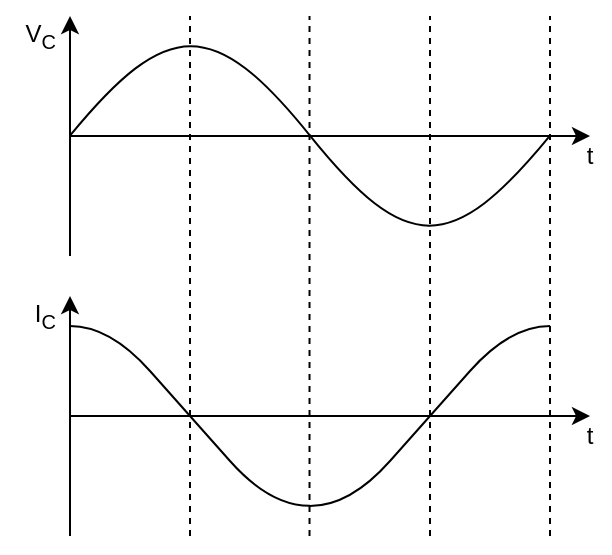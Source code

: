 <mxfile version="28.2.7">
  <diagram name="Page 1" id="Page-1">
    <mxGraphModel dx="777" dy="437" grid="1" gridSize="10" guides="1" tooltips="1" connect="1" arrows="1" fold="1" page="1" pageScale="1" pageWidth="827" pageHeight="1169" math="0" shadow="0">
      <root>
        <mxCell id="0" />
        <mxCell id="1" parent="0" />
        <mxCell id="X-M7ohwvojVqTbKEK9S0-23" value="&lt;div align=&quot;right&quot;&gt;V&lt;sub&gt;C&lt;/sub&gt;&lt;/div&gt;" style="text;html=1;whiteSpace=wrap;strokeColor=none;fillColor=none;align=right;verticalAlign=middle;rounded=0;fontColor=light-dark(#000000,#3399FF);convertToSvg=1;" parent="1" vertex="1">
          <mxGeometry x="45" y="240" width="30" height="20" as="geometry" />
        </mxCell>
        <mxCell id="X-M7ohwvojVqTbKEK9S0-33" value="&lt;div align=&quot;right&quot;&gt;I&lt;sub&gt;C&lt;/sub&gt;&lt;/div&gt;" style="text;html=1;whiteSpace=wrap;strokeColor=none;fillColor=none;align=right;verticalAlign=middle;rounded=0;fontColor=light-dark(#000000,#33FF33);convertToSvg=1;" parent="1" vertex="1">
          <mxGeometry x="45" y="380" width="30" height="20" as="geometry" />
        </mxCell>
        <UserObject label="" tags="Électrique Lien" id="22">
          <mxCell parent="1" vertex="1" visible="0">
            <mxGeometry as="geometry" />
          </mxCell>
        </UserObject>
        <mxCell id="X-M7ohwvojVqTbKEK9S0-22" value="" style="pointerEvents=1;verticalLabelPosition=bottom;shadow=0;dashed=0;align=center;html=1;verticalAlign=top;shape=mxgraph.electrical.waveforms.sine_wave;strokeColor=light-dark(#000000,#3399FF);" parent="1" vertex="1">
          <mxGeometry x="80" y="240" width="240" height="120" as="geometry" />
        </mxCell>
        <mxCell id="X-M7ohwvojVqTbKEK9S0-24" value="" style="endArrow=classic;html=1;rounded=0;endFill=1;" parent="1" edge="1">
          <mxGeometry width="50" height="50" relative="1" as="geometry">
            <mxPoint x="80" y="300" as="sourcePoint" />
            <mxPoint x="340" y="300" as="targetPoint" />
          </mxGeometry>
        </mxCell>
        <mxCell id="X-M7ohwvojVqTbKEK9S0-26" value="" style="endArrow=classic;html=1;rounded=0;endFill=1;" parent="1" edge="1">
          <mxGeometry width="50" height="50" relative="1" as="geometry">
            <mxPoint x="80" y="360" as="sourcePoint" />
            <mxPoint x="80" y="240" as="targetPoint" />
          </mxGeometry>
        </mxCell>
        <mxCell id="X-M7ohwvojVqTbKEK9S0-27" value="t" style="text;html=1;whiteSpace=wrap;strokeColor=none;fillColor=none;align=center;verticalAlign=middle;rounded=0;flipV=0;flipH=0;direction=south;rotation=0;" parent="1" vertex="1">
          <mxGeometry x="330" y="300" width="20" height="20" as="geometry" />
        </mxCell>
        <mxCell id="X-M7ohwvojVqTbKEK9S0-28" value="" style="endArrow=none;html=1;rounded=0;entryX=0.246;entryY=-0.01;entryDx=0;entryDy=0;entryPerimeter=0;dashed=1;" parent="1" edge="1">
          <mxGeometry width="50" height="50" relative="1" as="geometry">
            <mxPoint x="140" y="500" as="sourcePoint" />
            <mxPoint x="140" y="240" as="targetPoint" />
          </mxGeometry>
        </mxCell>
        <mxCell id="X-M7ohwvojVqTbKEK9S0-29" value="" style="endArrow=none;html=1;rounded=0;entryX=0.246;entryY=-0.01;entryDx=0;entryDy=0;entryPerimeter=0;dashed=1;" parent="1" edge="1">
          <mxGeometry width="50" height="50" relative="1" as="geometry">
            <mxPoint x="199.76" y="500" as="sourcePoint" />
            <mxPoint x="199.76" y="240" as="targetPoint" />
          </mxGeometry>
        </mxCell>
        <mxCell id="X-M7ohwvojVqTbKEK9S0-30" value="" style="endArrow=none;html=1;rounded=0;entryX=0.246;entryY=-0.01;entryDx=0;entryDy=0;entryPerimeter=0;dashed=1;" parent="1" edge="1">
          <mxGeometry width="50" height="50" relative="1" as="geometry">
            <mxPoint x="260" y="500" as="sourcePoint" />
            <mxPoint x="260" y="240" as="targetPoint" />
          </mxGeometry>
        </mxCell>
        <mxCell id="X-M7ohwvojVqTbKEK9S0-31" value="" style="endArrow=none;html=1;rounded=0;entryX=0.246;entryY=-0.01;entryDx=0;entryDy=0;entryPerimeter=0;dashed=1;" parent="1" edge="1">
          <mxGeometry width="50" height="50" relative="1" as="geometry">
            <mxPoint x="320" y="500" as="sourcePoint" />
            <mxPoint x="320" y="240" as="targetPoint" />
          </mxGeometry>
        </mxCell>
        <mxCell id="X-M7ohwvojVqTbKEK9S0-34" value="" style="endArrow=classic;html=1;rounded=0;endFill=1;" parent="1" edge="1">
          <mxGeometry width="50" height="50" relative="1" as="geometry">
            <mxPoint x="80" y="440" as="sourcePoint" />
            <mxPoint x="340" y="440" as="targetPoint" />
          </mxGeometry>
        </mxCell>
        <mxCell id="X-M7ohwvojVqTbKEK9S0-35" value="" style="endArrow=classic;html=1;rounded=0;endFill=1;" parent="1" edge="1">
          <mxGeometry width="50" height="50" relative="1" as="geometry">
            <mxPoint x="80" y="500" as="sourcePoint" />
            <mxPoint x="80" y="380" as="targetPoint" />
          </mxGeometry>
        </mxCell>
        <mxCell id="X-M7ohwvojVqTbKEK9S0-36" value="t" style="text;html=1;whiteSpace=wrap;strokeColor=none;fillColor=none;align=center;verticalAlign=middle;rounded=0;" parent="1" vertex="1">
          <mxGeometry x="330" y="440" width="20" height="20" as="geometry" />
        </mxCell>
        <mxCell id="X-M7ohwvojVqTbKEK9S0-43" value="" style="curved=1;endArrow=none;html=1;rounded=0;exitX=0.25;exitY=0.125;exitDx=0;exitDy=0;exitPerimeter=0;entryX=0.75;entryY=0.874;entryDx=0;entryDy=0;entryPerimeter=0;endFill=0;strokeColor=light-dark(#000000,#33FF33);" parent="1" edge="1">
          <mxGeometry width="50" height="50" relative="1" as="geometry">
            <mxPoint x="80" y="395" as="sourcePoint" />
            <mxPoint x="200" y="484.88" as="targetPoint" />
            <Array as="points">
              <mxPoint x="100" y="395" />
              <mxPoint x="140" y="440" />
              <mxPoint x="180" y="485" />
            </Array>
          </mxGeometry>
        </mxCell>
        <mxCell id="X-M7ohwvojVqTbKEK9S0-44" value="" style="curved=1;endArrow=none;html=1;rounded=0;exitX=0.25;exitY=0.125;exitDx=0;exitDy=0;exitPerimeter=0;entryX=0.75;entryY=0.874;entryDx=0;entryDy=0;entryPerimeter=0;endFill=0;strokeColor=light-dark(#000000,#33FF33);" parent="1" edge="1">
          <mxGeometry width="50" height="50" relative="1" as="geometry">
            <mxPoint x="320" y="395" as="sourcePoint" />
            <mxPoint x="200" y="485" as="targetPoint" />
            <Array as="points">
              <mxPoint x="300" y="395" />
              <mxPoint x="260" y="440" />
              <mxPoint x="220" y="485" />
            </Array>
          </mxGeometry>
        </mxCell>
      </root>
    </mxGraphModel>
  </diagram>
</mxfile>
